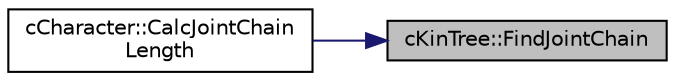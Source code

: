 digraph "cKinTree::FindJointChain"
{
 // LATEX_PDF_SIZE
  edge [fontname="Helvetica",fontsize="10",labelfontname="Helvetica",labelfontsize="10"];
  node [fontname="Helvetica",fontsize="10",shape=record];
  rankdir="RL";
  Node1 [label="cKinTree::FindJointChain",height=0.2,width=0.4,color="black", fillcolor="grey75", style="filled", fontcolor="black",tooltip=" "];
  Node1 -> Node2 [dir="back",color="midnightblue",fontsize="10",style="solid",fontname="Helvetica"];
  Node2 [label="cCharacter::CalcJointChain\lLength",height=0.2,width=0.4,color="black", fillcolor="white", style="filled",URL="$classc_character.html#aec175b6804ec34f8b970c814a661b764",tooltip=" "];
}
